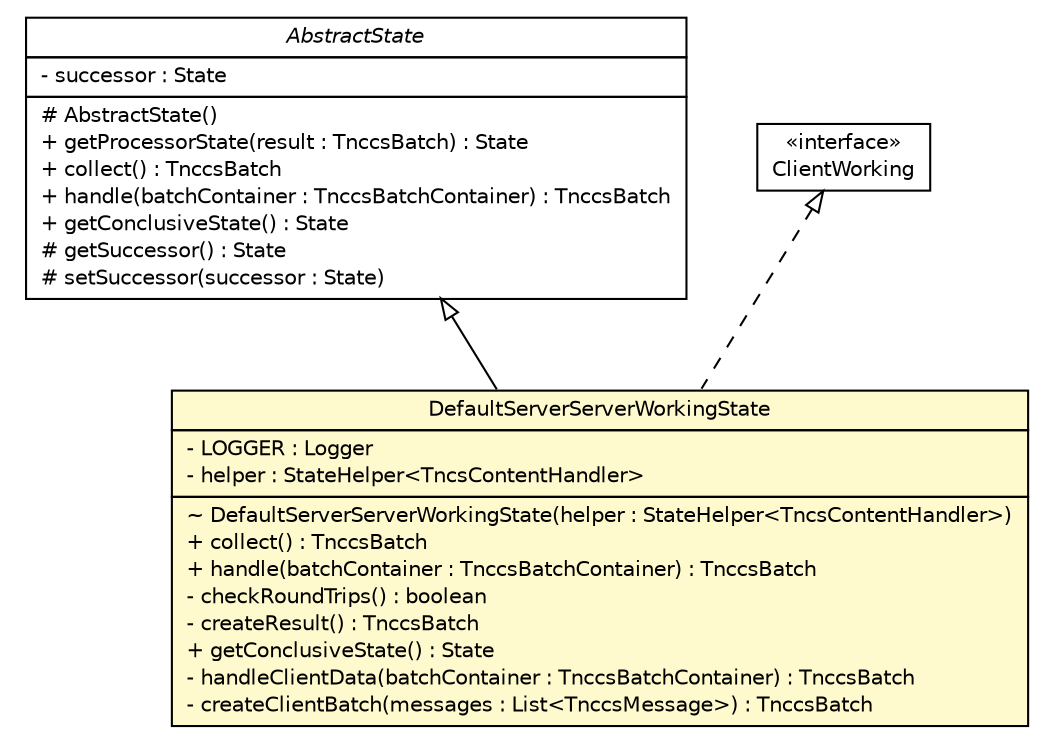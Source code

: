 #!/usr/local/bin/dot
#
# Class diagram 
# Generated by UMLGraph version R5_6 (http://www.umlgraph.org/)
#

digraph G {
	edge [fontname="Helvetica",fontsize=10,labelfontname="Helvetica",labelfontsize=10];
	node [fontname="Helvetica",fontsize=10,shape=plaintext];
	nodesep=0.25;
	ranksep=0.5;
	// de.hsbremen.tc.tnc.tnccs.session.statemachine.AbstractState
	c14928 [label=<<table title="de.hsbremen.tc.tnc.tnccs.session.statemachine.AbstractState" border="0" cellborder="1" cellspacing="0" cellpadding="2" port="p" href="../AbstractState.html">
		<tr><td><table border="0" cellspacing="0" cellpadding="1">
<tr><td align="center" balign="center"><font face="Helvetica-Oblique"> AbstractState </font></td></tr>
		</table></td></tr>
		<tr><td><table border="0" cellspacing="0" cellpadding="1">
<tr><td align="left" balign="left"> - successor : State </td></tr>
		</table></td></tr>
		<tr><td><table border="0" cellspacing="0" cellpadding="1">
<tr><td align="left" balign="left"> # AbstractState() </td></tr>
<tr><td align="left" balign="left"> + getProcessorState(result : TnccsBatch) : State </td></tr>
<tr><td align="left" balign="left"> + collect() : TnccsBatch </td></tr>
<tr><td align="left" balign="left"> + handle(batchContainer : TnccsBatchContainer) : TnccsBatch </td></tr>
<tr><td align="left" balign="left"> + getConclusiveState() : State </td></tr>
<tr><td align="left" balign="left"> # getSuccessor() : State </td></tr>
<tr><td align="left" balign="left"> # setSuccessor(successor : State) </td></tr>
		</table></td></tr>
		</table>>, URL="../AbstractState.html", fontname="Helvetica", fontcolor="black", fontsize=10.0];
	// de.hsbremen.tc.tnc.tnccs.session.statemachine.ClientWorking
	c14931 [label=<<table title="de.hsbremen.tc.tnc.tnccs.session.statemachine.ClientWorking" border="0" cellborder="1" cellspacing="0" cellpadding="2" port="p" href="../ClientWorking.html">
		<tr><td><table border="0" cellspacing="0" cellpadding="1">
<tr><td align="center" balign="center"> &#171;interface&#187; </td></tr>
<tr><td align="center" balign="center"> ClientWorking </td></tr>
		</table></td></tr>
		</table>>, URL="../ClientWorking.html", fontname="Helvetica", fontcolor="black", fontsize=10.0];
	// de.hsbremen.tc.tnc.tnccs.session.statemachine.simple.DefaultServerServerWorkingState
	c14936 [label=<<table title="de.hsbremen.tc.tnc.tnccs.session.statemachine.simple.DefaultServerServerWorkingState" border="0" cellborder="1" cellspacing="0" cellpadding="2" port="p" bgcolor="lemonChiffon" href="./DefaultServerServerWorkingState.html">
		<tr><td><table border="0" cellspacing="0" cellpadding="1">
<tr><td align="center" balign="center"> DefaultServerServerWorkingState </td></tr>
		</table></td></tr>
		<tr><td><table border="0" cellspacing="0" cellpadding="1">
<tr><td align="left" balign="left"> - LOGGER : Logger </td></tr>
<tr><td align="left" balign="left"> - helper : StateHelper&lt;TncsContentHandler&gt; </td></tr>
		</table></td></tr>
		<tr><td><table border="0" cellspacing="0" cellpadding="1">
<tr><td align="left" balign="left"> ~ DefaultServerServerWorkingState(helper : StateHelper&lt;TncsContentHandler&gt;) </td></tr>
<tr><td align="left" balign="left"> + collect() : TnccsBatch </td></tr>
<tr><td align="left" balign="left"> + handle(batchContainer : TnccsBatchContainer) : TnccsBatch </td></tr>
<tr><td align="left" balign="left"> - checkRoundTrips() : boolean </td></tr>
<tr><td align="left" balign="left"> - createResult() : TnccsBatch </td></tr>
<tr><td align="left" balign="left"> + getConclusiveState() : State </td></tr>
<tr><td align="left" balign="left"> - handleClientData(batchContainer : TnccsBatchContainer) : TnccsBatch </td></tr>
<tr><td align="left" balign="left"> - createClientBatch(messages : List&lt;TnccsMessage&gt;) : TnccsBatch </td></tr>
		</table></td></tr>
		</table>>, URL="./DefaultServerServerWorkingState.html", fontname="Helvetica", fontcolor="black", fontsize=10.0];
	//de.hsbremen.tc.tnc.tnccs.session.statemachine.simple.DefaultServerServerWorkingState extends de.hsbremen.tc.tnc.tnccs.session.statemachine.AbstractState
	c14928:p -> c14936:p [dir=back,arrowtail=empty];
	//de.hsbremen.tc.tnc.tnccs.session.statemachine.simple.DefaultServerServerWorkingState implements de.hsbremen.tc.tnc.tnccs.session.statemachine.ClientWorking
	c14931:p -> c14936:p [dir=back,arrowtail=empty,style=dashed];
}

